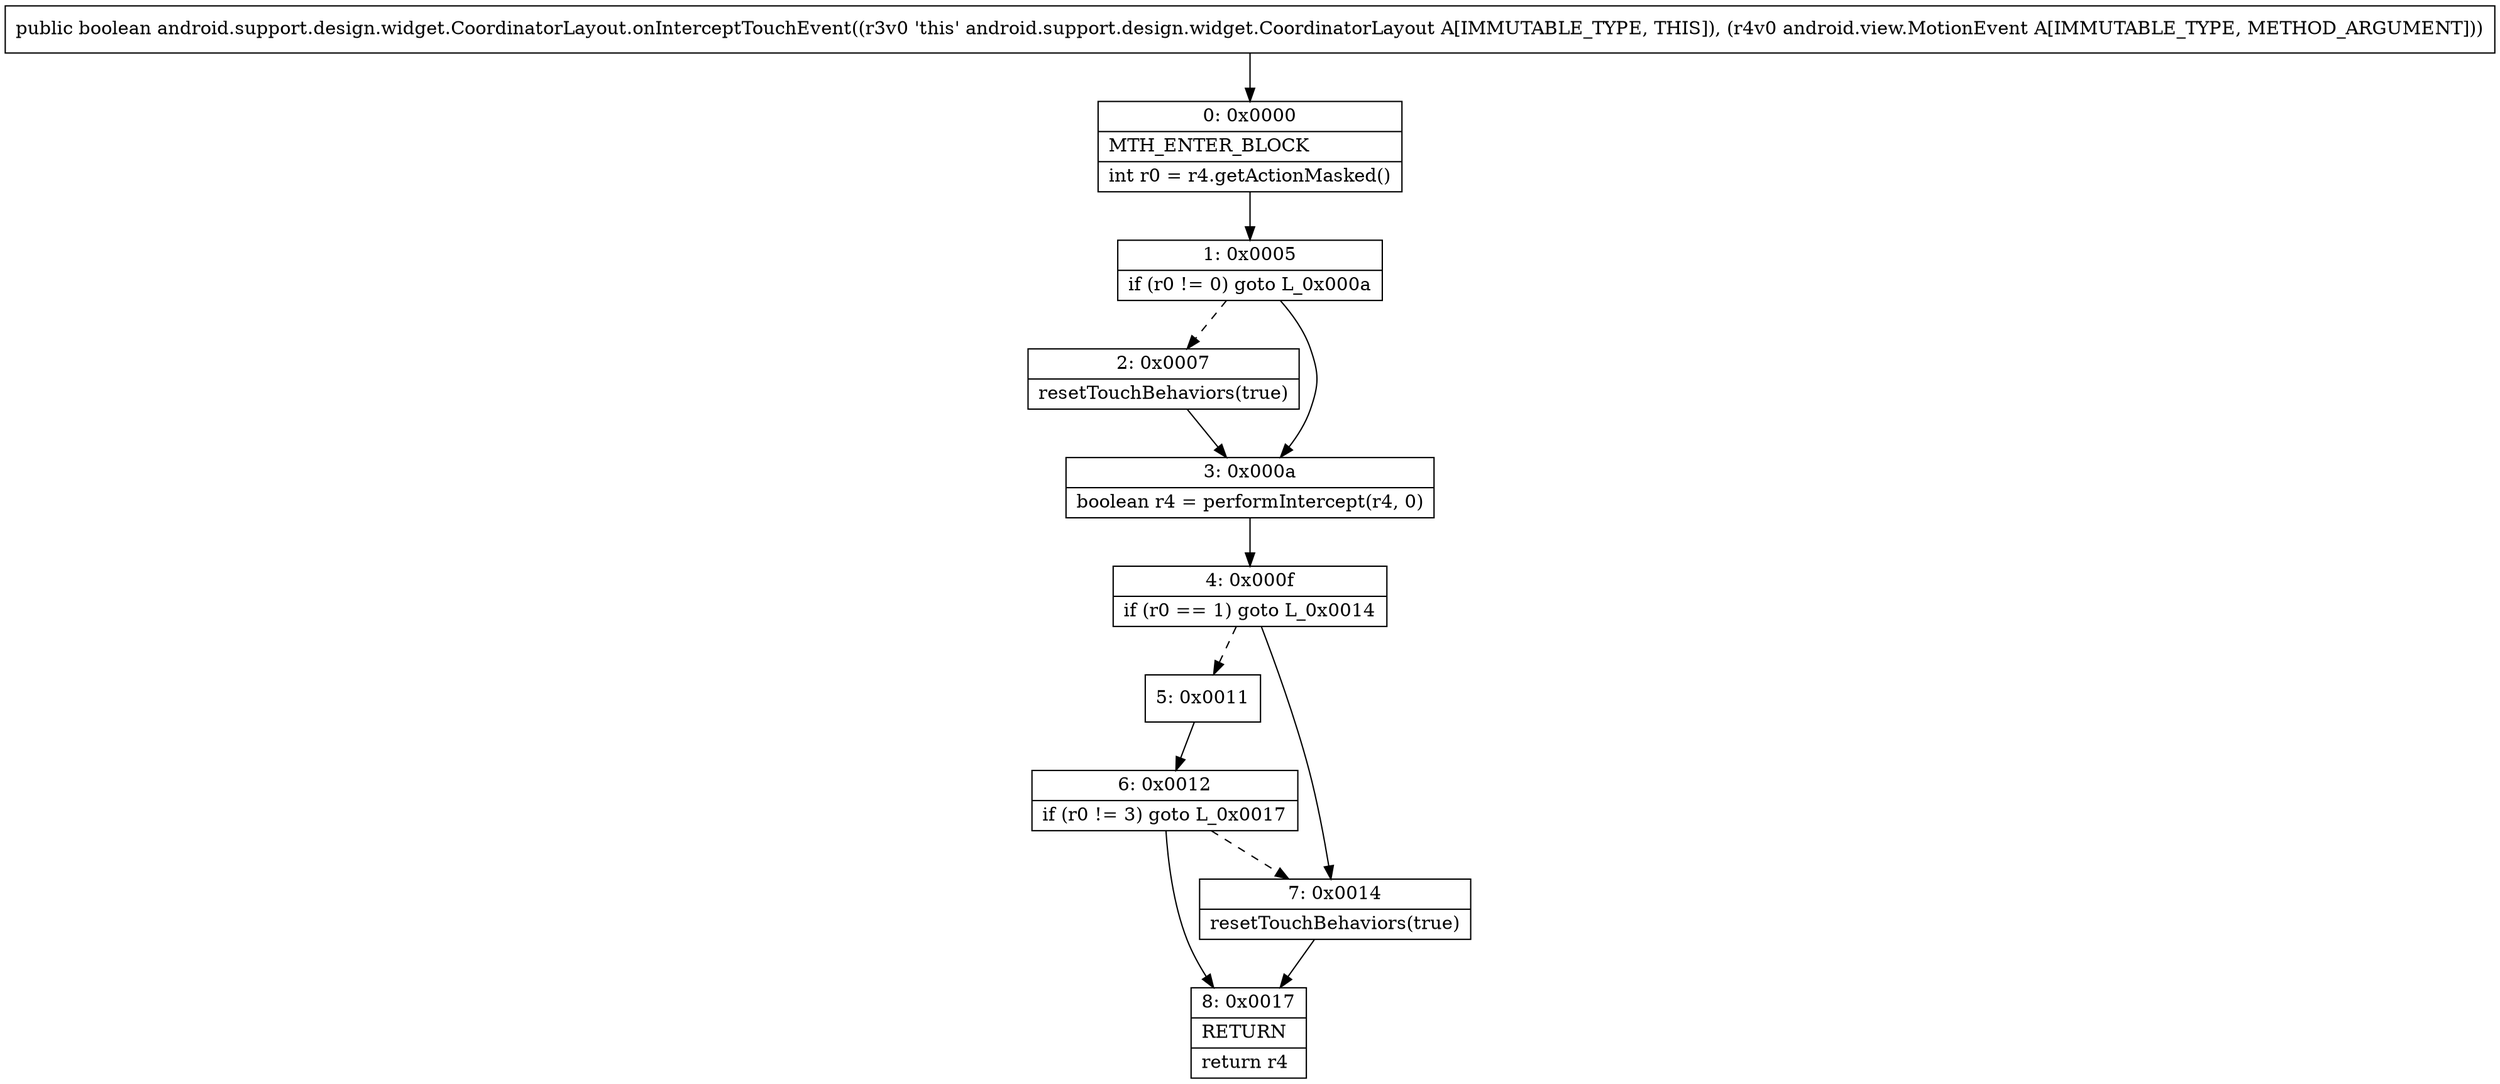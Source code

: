 digraph "CFG forandroid.support.design.widget.CoordinatorLayout.onInterceptTouchEvent(Landroid\/view\/MotionEvent;)Z" {
Node_0 [shape=record,label="{0\:\ 0x0000|MTH_ENTER_BLOCK\l|int r0 = r4.getActionMasked()\l}"];
Node_1 [shape=record,label="{1\:\ 0x0005|if (r0 != 0) goto L_0x000a\l}"];
Node_2 [shape=record,label="{2\:\ 0x0007|resetTouchBehaviors(true)\l}"];
Node_3 [shape=record,label="{3\:\ 0x000a|boolean r4 = performIntercept(r4, 0)\l}"];
Node_4 [shape=record,label="{4\:\ 0x000f|if (r0 == 1) goto L_0x0014\l}"];
Node_5 [shape=record,label="{5\:\ 0x0011}"];
Node_6 [shape=record,label="{6\:\ 0x0012|if (r0 != 3) goto L_0x0017\l}"];
Node_7 [shape=record,label="{7\:\ 0x0014|resetTouchBehaviors(true)\l}"];
Node_8 [shape=record,label="{8\:\ 0x0017|RETURN\l|return r4\l}"];
MethodNode[shape=record,label="{public boolean android.support.design.widget.CoordinatorLayout.onInterceptTouchEvent((r3v0 'this' android.support.design.widget.CoordinatorLayout A[IMMUTABLE_TYPE, THIS]), (r4v0 android.view.MotionEvent A[IMMUTABLE_TYPE, METHOD_ARGUMENT])) }"];
MethodNode -> Node_0;
Node_0 -> Node_1;
Node_1 -> Node_2[style=dashed];
Node_1 -> Node_3;
Node_2 -> Node_3;
Node_3 -> Node_4;
Node_4 -> Node_5[style=dashed];
Node_4 -> Node_7;
Node_5 -> Node_6;
Node_6 -> Node_7[style=dashed];
Node_6 -> Node_8;
Node_7 -> Node_8;
}

